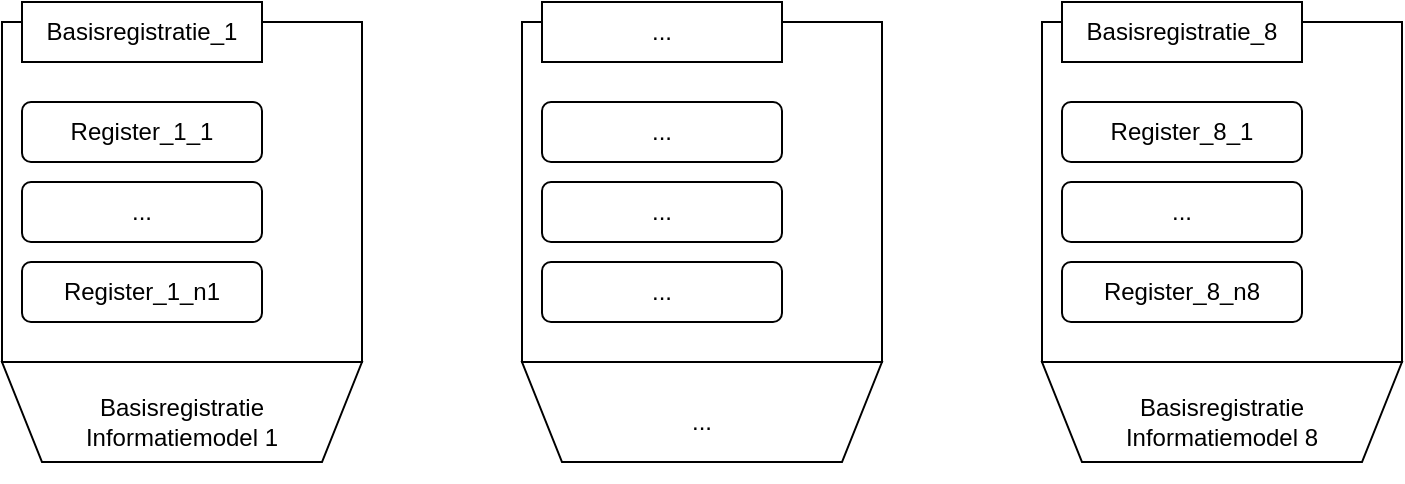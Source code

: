 <mxfile version="24.5.4" type="github">
  <diagram name="Pagina-1" id="d2Lt8vPX4prabWJ2Xl2k">
    <mxGraphModel dx="1386" dy="759" grid="1" gridSize="10" guides="1" tooltips="1" connect="1" arrows="1" fold="1" page="1" pageScale="1" pageWidth="827" pageHeight="1169" math="0" shadow="0">
      <root>
        <mxCell id="0" />
        <mxCell id="1" parent="0" />
        <mxCell id="DOPexPxkkOPl3pUw1LUv-3" value="" style="rounded=0;whiteSpace=wrap;html=1;" vertex="1" parent="1">
          <mxGeometry x="70" y="110" width="180" height="170" as="geometry" />
        </mxCell>
        <mxCell id="DOPexPxkkOPl3pUw1LUv-2" value="Basisregistratie_1" style="rounded=0;whiteSpace=wrap;html=1;" vertex="1" parent="1">
          <mxGeometry x="80" y="100" width="120" height="30" as="geometry" />
        </mxCell>
        <mxCell id="DOPexPxkkOPl3pUw1LUv-5" value="Register_1_1" style="rounded=1;whiteSpace=wrap;html=1;" vertex="1" parent="1">
          <mxGeometry x="80" y="150" width="120" height="30" as="geometry" />
        </mxCell>
        <mxCell id="DOPexPxkkOPl3pUw1LUv-6" value="Register_1_n1" style="rounded=1;whiteSpace=wrap;html=1;" vertex="1" parent="1">
          <mxGeometry x="80" y="230" width="120" height="30" as="geometry" />
        </mxCell>
        <mxCell id="DOPexPxkkOPl3pUw1LUv-7" value="..." style="rounded=1;whiteSpace=wrap;html=1;" vertex="1" parent="1">
          <mxGeometry x="80" y="190" width="120" height="30" as="geometry" />
        </mxCell>
        <mxCell id="DOPexPxkkOPl3pUw1LUv-9" value="" style="rounded=0;whiteSpace=wrap;html=1;" vertex="1" parent="1">
          <mxGeometry x="590" y="110" width="180" height="170" as="geometry" />
        </mxCell>
        <mxCell id="DOPexPxkkOPl3pUw1LUv-10" value="Basisregistratie_8" style="rounded=0;whiteSpace=wrap;html=1;" vertex="1" parent="1">
          <mxGeometry x="600" y="100" width="120" height="30" as="geometry" />
        </mxCell>
        <mxCell id="DOPexPxkkOPl3pUw1LUv-11" value="Register_8_1" style="rounded=1;whiteSpace=wrap;html=1;" vertex="1" parent="1">
          <mxGeometry x="600" y="150" width="120" height="30" as="geometry" />
        </mxCell>
        <mxCell id="DOPexPxkkOPl3pUw1LUv-12" value="Register_8_n8" style="rounded=1;whiteSpace=wrap;html=1;" vertex="1" parent="1">
          <mxGeometry x="600" y="230" width="120" height="30" as="geometry" />
        </mxCell>
        <mxCell id="DOPexPxkkOPl3pUw1LUv-13" value="..." style="rounded=1;whiteSpace=wrap;html=1;" vertex="1" parent="1">
          <mxGeometry x="600" y="190" width="120" height="30" as="geometry" />
        </mxCell>
        <mxCell id="DOPexPxkkOPl3pUw1LUv-14" value="" style="rounded=0;whiteSpace=wrap;html=1;" vertex="1" parent="1">
          <mxGeometry x="330" y="110" width="180" height="170" as="geometry" />
        </mxCell>
        <mxCell id="DOPexPxkkOPl3pUw1LUv-15" value="..." style="rounded=0;whiteSpace=wrap;html=1;" vertex="1" parent="1">
          <mxGeometry x="340" y="100" width="120" height="30" as="geometry" />
        </mxCell>
        <mxCell id="DOPexPxkkOPl3pUw1LUv-16" value="..." style="rounded=1;whiteSpace=wrap;html=1;" vertex="1" parent="1">
          <mxGeometry x="340" y="150" width="120" height="30" as="geometry" />
        </mxCell>
        <mxCell id="DOPexPxkkOPl3pUw1LUv-17" value="..." style="rounded=1;whiteSpace=wrap;html=1;" vertex="1" parent="1">
          <mxGeometry x="340" y="230" width="120" height="30" as="geometry" />
        </mxCell>
        <mxCell id="DOPexPxkkOPl3pUw1LUv-18" value="..." style="rounded=1;whiteSpace=wrap;html=1;" vertex="1" parent="1">
          <mxGeometry x="340" y="190" width="120" height="30" as="geometry" />
        </mxCell>
        <mxCell id="DOPexPxkkOPl3pUw1LUv-19" value="" style="shape=trapezoid;perimeter=trapezoidPerimeter;whiteSpace=wrap;html=1;fixedSize=1;rotation=-180;" vertex="1" parent="1">
          <mxGeometry x="70" y="280" width="180" height="50" as="geometry" />
        </mxCell>
        <mxCell id="DOPexPxkkOPl3pUw1LUv-20" value="&lt;div&gt;Basisregistratie&lt;/div&gt;&lt;div&gt;Informatiemodel 1&lt;/div&gt;" style="text;html=1;align=center;verticalAlign=middle;whiteSpace=wrap;rounded=0;" vertex="1" parent="1">
          <mxGeometry x="105" y="280" width="110" height="60" as="geometry" />
        </mxCell>
        <mxCell id="DOPexPxkkOPl3pUw1LUv-22" value="" style="shape=trapezoid;perimeter=trapezoidPerimeter;whiteSpace=wrap;html=1;fixedSize=1;rotation=-180;" vertex="1" parent="1">
          <mxGeometry x="590" y="280" width="180" height="50" as="geometry" />
        </mxCell>
        <mxCell id="DOPexPxkkOPl3pUw1LUv-23" value="&lt;div&gt;Basisregistratie&lt;/div&gt;&lt;div&gt;Informatiemodel 8&lt;/div&gt;" style="text;html=1;align=center;verticalAlign=middle;whiteSpace=wrap;rounded=0;" vertex="1" parent="1">
          <mxGeometry x="625" y="280" width="110" height="60" as="geometry" />
        </mxCell>
        <mxCell id="DOPexPxkkOPl3pUw1LUv-24" value="" style="shape=trapezoid;perimeter=trapezoidPerimeter;whiteSpace=wrap;html=1;fixedSize=1;rotation=-180;" vertex="1" parent="1">
          <mxGeometry x="330" y="280" width="180" height="50" as="geometry" />
        </mxCell>
        <mxCell id="DOPexPxkkOPl3pUw1LUv-25" value="&lt;div&gt;...&lt;/div&gt;" style="text;html=1;align=center;verticalAlign=middle;whiteSpace=wrap;rounded=0;" vertex="1" parent="1">
          <mxGeometry x="365" y="280" width="110" height="60" as="geometry" />
        </mxCell>
      </root>
    </mxGraphModel>
  </diagram>
</mxfile>
